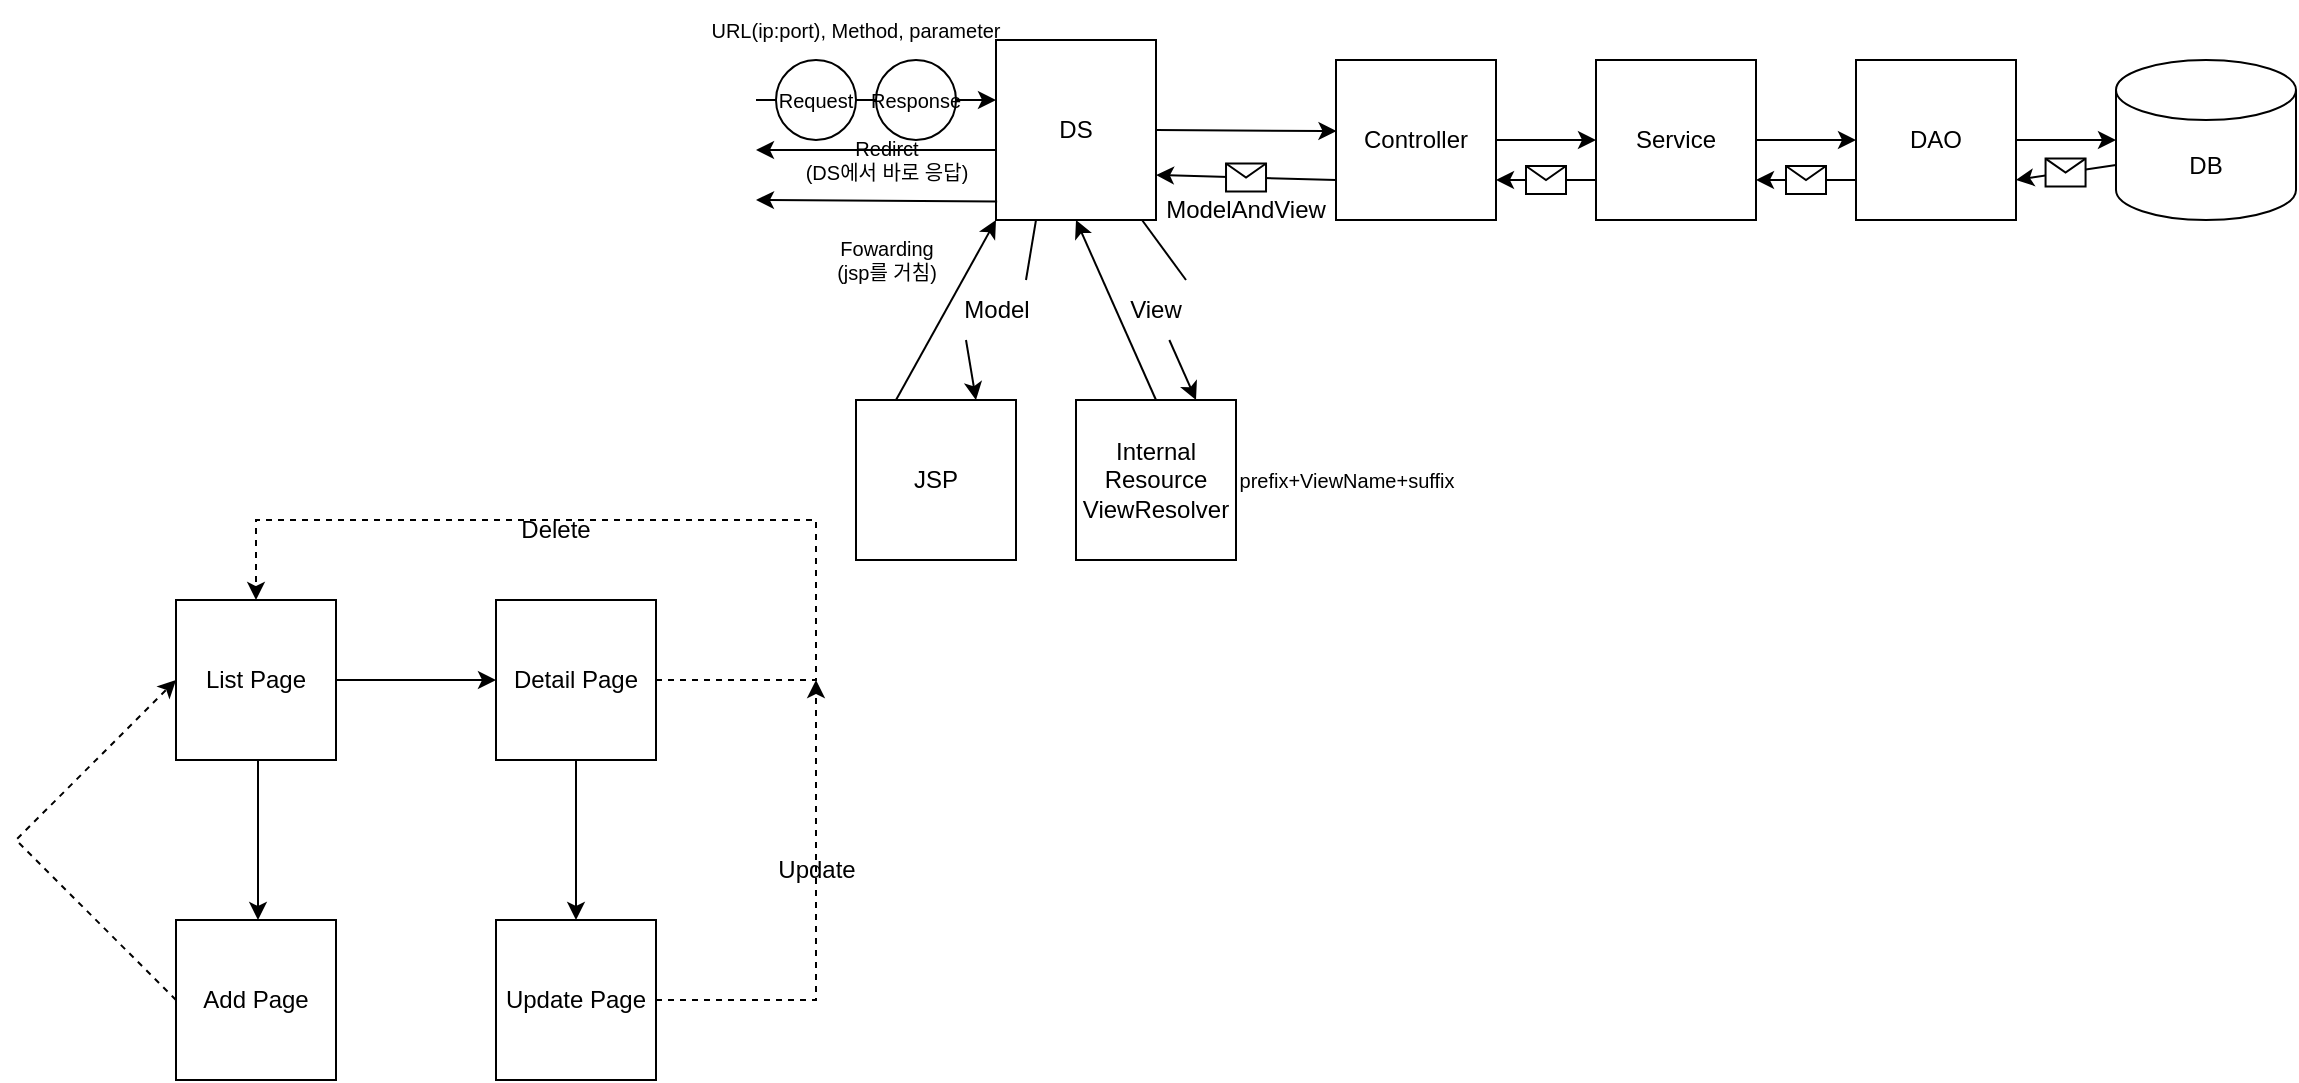 <mxfile version="20.8.17" type="github" pages="3">
  <diagram name="페이지-1" id="kmOCGzDiKC8r4Smnca_1">
    <mxGraphModel dx="2261" dy="731" grid="1" gridSize="10" guides="1" tooltips="1" connect="1" arrows="1" fold="1" page="1" pageScale="1" pageWidth="827" pageHeight="1169" math="0" shadow="0">
      <root>
        <mxCell id="0" />
        <mxCell id="1" parent="0" />
        <mxCell id="FqQMGIi-P3rt23NI9rXm-1" value="DB" style="shape=cylinder3;whiteSpace=wrap;html=1;boundedLbl=1;backgroundOutline=1;size=15;" vertex="1" parent="1">
          <mxGeometry x="330" y="410" width="90" height="80" as="geometry" />
        </mxCell>
        <mxCell id="FqQMGIi-P3rt23NI9rXm-2" value="DAO" style="whiteSpace=wrap;html=1;aspect=fixed;" vertex="1" parent="1">
          <mxGeometry x="200" y="410" width="80" height="80" as="geometry" />
        </mxCell>
        <mxCell id="FqQMGIi-P3rt23NI9rXm-3" value="Service" style="rounded=0;whiteSpace=wrap;html=1;" vertex="1" parent="1">
          <mxGeometry x="70" y="410" width="80" height="80" as="geometry" />
        </mxCell>
        <mxCell id="FqQMGIi-P3rt23NI9rXm-4" value="Controller" style="rounded=0;whiteSpace=wrap;html=1;" vertex="1" parent="1">
          <mxGeometry x="-60" y="410" width="80" height="80" as="geometry" />
        </mxCell>
        <mxCell id="FqQMGIi-P3rt23NI9rXm-5" value="JSP" style="rounded=0;whiteSpace=wrap;html=1;" vertex="1" parent="1">
          <mxGeometry x="-300" y="580" width="80" height="80" as="geometry" />
        </mxCell>
        <mxCell id="FqQMGIi-P3rt23NI9rXm-6" value="DS" style="rounded=0;whiteSpace=wrap;html=1;" vertex="1" parent="1">
          <mxGeometry x="-230" y="400" width="80" height="90" as="geometry" />
        </mxCell>
        <mxCell id="FqQMGIi-P3rt23NI9rXm-7" value="Internal&lt;br&gt;Resource&lt;br&gt;ViewResolver" style="rounded=0;whiteSpace=wrap;html=1;" vertex="1" parent="1">
          <mxGeometry x="-190" y="580" width="80" height="80" as="geometry" />
        </mxCell>
        <mxCell id="FqQMGIi-P3rt23NI9rXm-9" value="" style="endArrow=classic;html=1;rounded=0;entryX=0.003;entryY=0.444;entryDx=0;entryDy=0;exitX=1;exitY=0.5;exitDx=0;exitDy=0;entryPerimeter=0;" edge="1" parent="1" source="FqQMGIi-P3rt23NI9rXm-6" target="FqQMGIi-P3rt23NI9rXm-4">
          <mxGeometry width="50" height="50" relative="1" as="geometry">
            <mxPoint x="-90" y="450" as="sourcePoint" />
            <mxPoint x="-40" y="400" as="targetPoint" />
          </mxGeometry>
        </mxCell>
        <mxCell id="FqQMGIi-P3rt23NI9rXm-10" value="" style="endArrow=classic;html=1;rounded=0;entryX=0;entryY=0.5;entryDx=0;entryDy=0;exitX=1;exitY=0.5;exitDx=0;exitDy=0;" edge="1" parent="1" source="FqQMGIi-P3rt23NI9rXm-4" target="FqQMGIi-P3rt23NI9rXm-3">
          <mxGeometry width="50" height="50" relative="1" as="geometry">
            <mxPoint x="40" y="450" as="sourcePoint" />
            <mxPoint x="90" y="400" as="targetPoint" />
          </mxGeometry>
        </mxCell>
        <mxCell id="FqQMGIi-P3rt23NI9rXm-11" value="" style="endArrow=classic;html=1;rounded=0;entryX=0;entryY=0.5;entryDx=0;entryDy=0;exitX=1;exitY=0.5;exitDx=0;exitDy=0;" edge="1" parent="1" source="FqQMGIi-P3rt23NI9rXm-3" target="FqQMGIi-P3rt23NI9rXm-2">
          <mxGeometry width="50" height="50" relative="1" as="geometry">
            <mxPoint x="170" y="450" as="sourcePoint" />
            <mxPoint x="220" y="400" as="targetPoint" />
          </mxGeometry>
        </mxCell>
        <mxCell id="FqQMGIi-P3rt23NI9rXm-12" value="" style="endArrow=classic;html=1;rounded=0;entryX=0;entryY=0.5;entryDx=0;entryDy=0;entryPerimeter=0;exitX=1;exitY=0.5;exitDx=0;exitDy=0;" edge="1" parent="1" source="FqQMGIi-P3rt23NI9rXm-2" target="FqQMGIi-P3rt23NI9rXm-1">
          <mxGeometry width="50" height="50" relative="1" as="geometry">
            <mxPoint x="300" y="450" as="sourcePoint" />
            <mxPoint x="350" y="400" as="targetPoint" />
          </mxGeometry>
        </mxCell>
        <mxCell id="FqQMGIi-P3rt23NI9rXm-13" value="" style="endArrow=classic;html=1;rounded=0;exitX=0;exitY=0;exitDx=0;exitDy=52.5;exitPerimeter=0;" edge="1" parent="1" source="FqQMGIi-P3rt23NI9rXm-1">
          <mxGeometry relative="1" as="geometry">
            <mxPoint x="50" y="569.66" as="sourcePoint" />
            <mxPoint x="280" y="470" as="targetPoint" />
          </mxGeometry>
        </mxCell>
        <mxCell id="FqQMGIi-P3rt23NI9rXm-14" value="" style="shape=message;html=1;outlineConnect=0;" vertex="1" parent="FqQMGIi-P3rt23NI9rXm-13">
          <mxGeometry width="20" height="14" relative="1" as="geometry">
            <mxPoint x="-10" y="-7" as="offset" />
          </mxGeometry>
        </mxCell>
        <mxCell id="FqQMGIi-P3rt23NI9rXm-15" value="" style="endArrow=classic;html=1;rounded=0;exitX=0;exitY=0.75;exitDx=0;exitDy=0;entryX=1;entryY=0.75;entryDx=0;entryDy=0;" edge="1" parent="1" source="FqQMGIi-P3rt23NI9rXm-2" target="FqQMGIi-P3rt23NI9rXm-3">
          <mxGeometry relative="1" as="geometry">
            <mxPoint x="130" y="560" as="sourcePoint" />
            <mxPoint x="150" y="475" as="targetPoint" />
          </mxGeometry>
        </mxCell>
        <mxCell id="FqQMGIi-P3rt23NI9rXm-16" value="" style="shape=message;html=1;outlineConnect=0;" vertex="1" parent="FqQMGIi-P3rt23NI9rXm-15">
          <mxGeometry width="20" height="14" relative="1" as="geometry">
            <mxPoint x="-10" y="-7" as="offset" />
          </mxGeometry>
        </mxCell>
        <mxCell id="FqQMGIi-P3rt23NI9rXm-17" value="" style="endArrow=classic;html=1;rounded=0;exitX=0;exitY=0.75;exitDx=0;exitDy=0;entryX=1;entryY=0.75;entryDx=0;entryDy=0;" edge="1" parent="1" source="FqQMGIi-P3rt23NI9rXm-3" target="FqQMGIi-P3rt23NI9rXm-4">
          <mxGeometry relative="1" as="geometry">
            <mxPoint x="-40" y="540" as="sourcePoint" />
            <mxPoint x="60" y="540" as="targetPoint" />
          </mxGeometry>
        </mxCell>
        <mxCell id="FqQMGIi-P3rt23NI9rXm-18" value="" style="shape=message;html=1;outlineConnect=0;" vertex="1" parent="FqQMGIi-P3rt23NI9rXm-17">
          <mxGeometry width="20" height="14" relative="1" as="geometry">
            <mxPoint x="-10" y="-7" as="offset" />
          </mxGeometry>
        </mxCell>
        <mxCell id="FqQMGIi-P3rt23NI9rXm-19" value="" style="endArrow=classic;html=1;rounded=0;entryX=1;entryY=0.75;entryDx=0;entryDy=0;exitX=0;exitY=0.75;exitDx=0;exitDy=0;" edge="1" parent="1" source="FqQMGIi-P3rt23NI9rXm-4" target="FqQMGIi-P3rt23NI9rXm-6">
          <mxGeometry relative="1" as="geometry">
            <mxPoint x="-60" y="470" as="sourcePoint" />
            <mxPoint x="60" y="540" as="targetPoint" />
          </mxGeometry>
        </mxCell>
        <mxCell id="FqQMGIi-P3rt23NI9rXm-20" value="" style="shape=message;html=1;outlineConnect=0;" vertex="1" parent="FqQMGIi-P3rt23NI9rXm-19">
          <mxGeometry width="20" height="14" relative="1" as="geometry">
            <mxPoint x="-10" y="-7" as="offset" />
          </mxGeometry>
        </mxCell>
        <mxCell id="FqQMGIi-P3rt23NI9rXm-22" value="ModelAndView" style="text;html=1;strokeColor=none;fillColor=none;align=center;verticalAlign=middle;whiteSpace=wrap;rounded=0;" vertex="1" parent="1">
          <mxGeometry x="-170" y="470" width="130" height="30" as="geometry" />
        </mxCell>
        <mxCell id="FqQMGIi-P3rt23NI9rXm-23" value="" style="endArrow=classic;html=1;rounded=0;entryX=0.75;entryY=0;entryDx=0;entryDy=0;startArrow=none;" edge="1" parent="1" source="FqQMGIi-P3rt23NI9rXm-24" target="FqQMGIi-P3rt23NI9rXm-7">
          <mxGeometry width="50" height="50" relative="1" as="geometry">
            <mxPoint x="-10" y="560" as="sourcePoint" />
            <mxPoint x="40" y="510" as="targetPoint" />
          </mxGeometry>
        </mxCell>
        <mxCell id="FqQMGIi-P3rt23NI9rXm-25" value="&lt;font style=&quot;font-size: 10px;&quot;&gt;prefix+ViewName+suffix&lt;/font&gt;" style="text;html=1;align=center;verticalAlign=middle;resizable=0;points=[];autosize=1;strokeColor=none;fillColor=none;" vertex="1" parent="1">
          <mxGeometry x="-120" y="605" width="130" height="30" as="geometry" />
        </mxCell>
        <mxCell id="FqQMGIi-P3rt23NI9rXm-26" value="" style="endArrow=classic;html=1;rounded=0;exitX=0.5;exitY=0;exitDx=0;exitDy=0;entryX=0.5;entryY=1;entryDx=0;entryDy=0;" edge="1" parent="1" source="FqQMGIi-P3rt23NI9rXm-7" target="FqQMGIi-P3rt23NI9rXm-6">
          <mxGeometry width="50" height="50" relative="1" as="geometry">
            <mxPoint x="-10" y="560" as="sourcePoint" />
            <mxPoint x="40" y="510" as="targetPoint" />
          </mxGeometry>
        </mxCell>
        <mxCell id="FqQMGIi-P3rt23NI9rXm-28" value="" style="endArrow=classic;html=1;rounded=0;exitX=0.25;exitY=1;exitDx=0;exitDy=0;entryX=0.75;entryY=0;entryDx=0;entryDy=0;startArrow=none;" edge="1" parent="1" source="FqQMGIi-P3rt23NI9rXm-34" target="FqQMGIi-P3rt23NI9rXm-5">
          <mxGeometry width="50" height="50" relative="1" as="geometry">
            <mxPoint x="-270" y="670" as="sourcePoint" />
            <mxPoint x="-220" y="620" as="targetPoint" />
          </mxGeometry>
        </mxCell>
        <mxCell id="FqQMGIi-P3rt23NI9rXm-31" value="" style="endArrow=classic;html=1;rounded=0;exitX=0.25;exitY=0;exitDx=0;exitDy=0;" edge="1" parent="1" source="FqQMGIi-P3rt23NI9rXm-5">
          <mxGeometry width="50" height="50" relative="1" as="geometry">
            <mxPoint x="-280" y="540" as="sourcePoint" />
            <mxPoint x="-230" y="490" as="targetPoint" />
          </mxGeometry>
        </mxCell>
        <mxCell id="FqQMGIi-P3rt23NI9rXm-35" value="" style="endArrow=none;html=1;rounded=0;entryX=0.75;entryY=0;entryDx=0;entryDy=0;" edge="1" parent="1" source="FqQMGIi-P3rt23NI9rXm-6" target="FqQMGIi-P3rt23NI9rXm-24">
          <mxGeometry width="50" height="50" relative="1" as="geometry">
            <mxPoint x="-171.538" y="490.0" as="sourcePoint" />
            <mxPoint x="-130" y="580" as="targetPoint" />
          </mxGeometry>
        </mxCell>
        <mxCell id="FqQMGIi-P3rt23NI9rXm-24" value="View" style="text;html=1;strokeColor=none;fillColor=none;align=center;verticalAlign=middle;whiteSpace=wrap;rounded=0;" vertex="1" parent="1">
          <mxGeometry x="-180" y="520" width="60" height="30" as="geometry" />
        </mxCell>
        <mxCell id="FqQMGIi-P3rt23NI9rXm-36" value="" style="endArrow=none;html=1;rounded=0;exitX=0.25;exitY=1;exitDx=0;exitDy=0;entryX=0.75;entryY=0;entryDx=0;entryDy=0;" edge="1" parent="1" source="FqQMGIi-P3rt23NI9rXm-6" target="FqQMGIi-P3rt23NI9rXm-34">
          <mxGeometry width="50" height="50" relative="1" as="geometry">
            <mxPoint x="-210" y="490.0" as="sourcePoint" />
            <mxPoint x="-240" y="580" as="targetPoint" />
          </mxGeometry>
        </mxCell>
        <mxCell id="FqQMGIi-P3rt23NI9rXm-34" value="Model" style="text;html=1;align=center;verticalAlign=middle;resizable=0;points=[];autosize=1;strokeColor=none;fillColor=none;" vertex="1" parent="1">
          <mxGeometry x="-260" y="520" width="60" height="30" as="geometry" />
        </mxCell>
        <mxCell id="FqQMGIi-P3rt23NI9rXm-37" value="" style="endArrow=classic;html=1;rounded=0;exitX=0;exitY=0.611;exitDx=0;exitDy=0;exitPerimeter=0;" edge="1" parent="1" source="FqQMGIi-P3rt23NI9rXm-6">
          <mxGeometry width="50" height="50" relative="1" as="geometry">
            <mxPoint x="-10" y="560" as="sourcePoint" />
            <mxPoint x="-350" y="455" as="targetPoint" />
          </mxGeometry>
        </mxCell>
        <mxCell id="FqQMGIi-P3rt23NI9rXm-39" value="" style="endArrow=classic;html=1;rounded=0;fontSize=10;" edge="1" parent="1">
          <mxGeometry width="50" height="50" relative="1" as="geometry">
            <mxPoint x="-350" y="430" as="sourcePoint" />
            <mxPoint x="-230" y="430" as="targetPoint" />
          </mxGeometry>
        </mxCell>
        <mxCell id="FqQMGIi-P3rt23NI9rXm-40" value="URL(ip:port), Method, parameter" style="text;html=1;strokeColor=none;fillColor=none;align=center;verticalAlign=middle;whiteSpace=wrap;rounded=0;fontSize=10;" vertex="1" parent="1">
          <mxGeometry x="-390" y="380" width="180" height="30" as="geometry" />
        </mxCell>
        <mxCell id="FqQMGIi-P3rt23NI9rXm-41" value="Request" style="ellipse;whiteSpace=wrap;html=1;aspect=fixed;fontSize=10;" vertex="1" parent="1">
          <mxGeometry x="-340" y="410" width="40" height="40" as="geometry" />
        </mxCell>
        <mxCell id="FqQMGIi-P3rt23NI9rXm-42" value="Response" style="ellipse;whiteSpace=wrap;html=1;aspect=fixed;fontSize=10;" vertex="1" parent="1">
          <mxGeometry x="-290" y="410" width="40" height="40" as="geometry" />
        </mxCell>
        <mxCell id="FqQMGIi-P3rt23NI9rXm-47" value="Redirct&lt;br&gt;(DS에서 바로 응답)" style="text;html=1;align=center;verticalAlign=middle;resizable=0;points=[];autosize=1;strokeColor=none;fillColor=none;fontSize=10;" vertex="1" parent="1">
          <mxGeometry x="-340" y="440" width="110" height="40" as="geometry" />
        </mxCell>
        <mxCell id="FqQMGIi-P3rt23NI9rXm-49" value="Fowarding&lt;br&gt;(jsp를 거침)" style="text;html=1;align=center;verticalAlign=middle;resizable=0;points=[];autosize=1;strokeColor=none;fillColor=none;fontSize=10;" vertex="1" parent="1">
          <mxGeometry x="-325" y="490" width="80" height="40" as="geometry" />
        </mxCell>
        <mxCell id="FqQMGIi-P3rt23NI9rXm-50" value="" style="endArrow=classic;html=1;rounded=0;fontSize=10;exitX=0.007;exitY=0.897;exitDx=0;exitDy=0;exitPerimeter=0;" edge="1" parent="1" source="FqQMGIi-P3rt23NI9rXm-6">
          <mxGeometry width="50" height="50" relative="1" as="geometry">
            <mxPoint x="40" y="550" as="sourcePoint" />
            <mxPoint x="-350" y="480" as="targetPoint" />
          </mxGeometry>
        </mxCell>
        <mxCell id="fiWziOA5vwO6seW3Qhj5-5" value="" style="edgeStyle=orthogonalEdgeStyle;rounded=0;orthogonalLoop=1;jettySize=auto;html=1;fontSize=12;" edge="1" parent="1" source="fiWziOA5vwO6seW3Qhj5-2" target="fiWziOA5vwO6seW3Qhj5-3">
          <mxGeometry relative="1" as="geometry" />
        </mxCell>
        <mxCell id="fiWziOA5vwO6seW3Qhj5-2" value="List Page" style="rounded=0;whiteSpace=wrap;html=1;fontSize=12;" vertex="1" parent="1">
          <mxGeometry x="-640" y="680" width="80" height="80" as="geometry" />
        </mxCell>
        <mxCell id="fiWziOA5vwO6seW3Qhj5-3" value="Detail Page" style="rounded=0;whiteSpace=wrap;html=1;fontSize=12;" vertex="1" parent="1">
          <mxGeometry x="-480" y="680" width="80" height="80" as="geometry" />
        </mxCell>
        <mxCell id="fiWziOA5vwO6seW3Qhj5-4" value="Add Page" style="rounded=0;whiteSpace=wrap;html=1;fontSize=12;" vertex="1" parent="1">
          <mxGeometry x="-640" y="840" width="80" height="80" as="geometry" />
        </mxCell>
        <mxCell id="fiWziOA5vwO6seW3Qhj5-7" value="" style="endArrow=classic;html=1;rounded=0;fontSize=12;exitX=0.75;exitY=1;exitDx=0;exitDy=0;entryX=0.75;entryY=0;entryDx=0;entryDy=0;" edge="1" parent="1">
          <mxGeometry width="50" height="50" relative="1" as="geometry">
            <mxPoint x="-599" y="760" as="sourcePoint" />
            <mxPoint x="-599" y="840" as="targetPoint" />
          </mxGeometry>
        </mxCell>
        <mxCell id="fiWziOA5vwO6seW3Qhj5-9" value="" style="endArrow=classic;html=1;rounded=0;fontSize=12;exitX=0;exitY=0.5;exitDx=0;exitDy=0;entryX=0;entryY=0.5;entryDx=0;entryDy=0;dashed=1;" edge="1" parent="1" source="fiWziOA5vwO6seW3Qhj5-4" target="fiWziOA5vwO6seW3Qhj5-2">
          <mxGeometry width="50" height="50" relative="1" as="geometry">
            <mxPoint x="-150" y="740" as="sourcePoint" />
            <mxPoint x="-100" y="690" as="targetPoint" />
            <Array as="points">
              <mxPoint x="-720" y="800" />
            </Array>
          </mxGeometry>
        </mxCell>
        <mxCell id="fiWziOA5vwO6seW3Qhj5-10" value="" style="endArrow=classic;html=1;rounded=0;dashed=1;fontSize=12;exitX=1;exitY=0.5;exitDx=0;exitDy=0;entryX=0.5;entryY=0;entryDx=0;entryDy=0;" edge="1" parent="1" source="fiWziOA5vwO6seW3Qhj5-3" target="fiWziOA5vwO6seW3Qhj5-2">
          <mxGeometry width="50" height="50" relative="1" as="geometry">
            <mxPoint x="-150" y="840" as="sourcePoint" />
            <mxPoint x="-100" y="790" as="targetPoint" />
            <Array as="points">
              <mxPoint x="-320" y="720" />
              <mxPoint x="-320" y="640" />
              <mxPoint x="-600" y="640" />
            </Array>
          </mxGeometry>
        </mxCell>
        <mxCell id="fiWziOA5vwO6seW3Qhj5-11" value="Delete" style="text;html=1;strokeColor=none;fillColor=none;align=center;verticalAlign=middle;whiteSpace=wrap;rounded=0;fontSize=12;" vertex="1" parent="1">
          <mxGeometry x="-480" y="630" width="60" height="30" as="geometry" />
        </mxCell>
        <mxCell id="fiWziOA5vwO6seW3Qhj5-16" value="Update Page" style="whiteSpace=wrap;html=1;aspect=fixed;fontSize=12;" vertex="1" parent="1">
          <mxGeometry x="-480" y="840" width="80" height="80" as="geometry" />
        </mxCell>
        <mxCell id="fiWziOA5vwO6seW3Qhj5-17" value="" style="endArrow=classic;html=1;rounded=0;fontSize=12;exitX=0.5;exitY=1;exitDx=0;exitDy=0;" edge="1" parent="1" source="fiWziOA5vwO6seW3Qhj5-3" target="fiWziOA5vwO6seW3Qhj5-16">
          <mxGeometry width="50" height="50" relative="1" as="geometry">
            <mxPoint x="-190" y="800" as="sourcePoint" />
            <mxPoint x="-140" y="750" as="targetPoint" />
          </mxGeometry>
        </mxCell>
        <mxCell id="fiWziOA5vwO6seW3Qhj5-18" value="" style="endArrow=classic;html=1;rounded=0;fontSize=12;exitX=1;exitY=0.5;exitDx=0;exitDy=0;dashed=1;" edge="1" parent="1" source="fiWziOA5vwO6seW3Qhj5-16">
          <mxGeometry width="50" height="50" relative="1" as="geometry">
            <mxPoint x="-190" y="800" as="sourcePoint" />
            <mxPoint x="-320" y="720" as="targetPoint" />
            <Array as="points">
              <mxPoint x="-320" y="880" />
            </Array>
          </mxGeometry>
        </mxCell>
        <mxCell id="fiWziOA5vwO6seW3Qhj5-19" value="Update" style="text;html=1;align=center;verticalAlign=middle;resizable=0;points=[];autosize=1;strokeColor=none;fillColor=none;fontSize=12;" vertex="1" parent="1">
          <mxGeometry x="-350" y="800" width="60" height="30" as="geometry" />
        </mxCell>
      </root>
    </mxGraphModel>
  </diagram>
  <diagram id="bPMXO4C8XbGzKdo8tmHt" name="페이지-2">
    <mxGraphModel dx="1509" dy="769" grid="1" gridSize="10" guides="1" tooltips="1" connect="1" arrows="1" fold="1" page="1" pageScale="1" pageWidth="1169" pageHeight="827" math="0" shadow="0">
      <root>
        <mxCell id="0" />
        <mxCell id="1" parent="0" />
        <mxCell id="dd86sk9YXWkYfN5iBjNa-2" value="ProductDAO" style="swimlane;fontStyle=1;align=center;verticalAlign=top;childLayout=stackLayout;horizontal=1;startSize=26;horizontalStack=0;resizeParent=1;resizeParentMax=0;resizeLast=0;collapsible=1;marginBottom=0;fontSize=10;" vertex="1" parent="1">
          <mxGeometry x="880" y="359" width="240" height="158" as="geometry" />
        </mxCell>
        <mxCell id="dd86sk9YXWkYfN5iBjNa-3" value="- sqlSession: SqlSession&#xa;- NAMESPACE : String" style="text;strokeColor=none;fillColor=none;align=left;verticalAlign=top;spacingLeft=4;spacingRight=4;overflow=hidden;rotatable=0;points=[[0,0.5],[1,0.5]];portConstraint=eastwest;fontSize=10;" vertex="1" parent="dd86sk9YXWkYfN5iBjNa-2">
          <mxGeometry y="26" width="240" height="54" as="geometry" />
        </mxCell>
        <mxCell id="dd86sk9YXWkYfN5iBjNa-4" value="" style="line;strokeWidth=1;fillColor=none;align=left;verticalAlign=middle;spacingTop=-1;spacingLeft=3;spacingRight=3;rotatable=0;labelPosition=right;points=[];portConstraint=eastwest;strokeColor=inherit;fontSize=10;" vertex="1" parent="dd86sk9YXWkYfN5iBjNa-2">
          <mxGeometry y="80" width="240" height="8" as="geometry" />
        </mxCell>
        <mxCell id="dd86sk9YXWkYfN5iBjNa-5" value="+ getProudctList(): List&lt;ProudctDTO&gt;&#xa;+ getProductDetail(ProductDTO): ProductDTO&#xa;+ setProductAdd(ProductDTO): int" style="text;strokeColor=none;fillColor=none;align=left;verticalAlign=top;spacingLeft=4;spacingRight=4;overflow=hidden;rotatable=0;points=[[0,0.5],[1,0.5]];portConstraint=eastwest;fontSize=10;" vertex="1" parent="dd86sk9YXWkYfN5iBjNa-2">
          <mxGeometry y="88" width="240" height="70" as="geometry" />
        </mxCell>
        <mxCell id="dd86sk9YXWkYfN5iBjNa-6" value="&lt;span style=&quot;font-size: 12px;&quot;&gt;Product&lt;/span&gt;" style="text;html=1;align=center;verticalAlign=middle;resizable=0;points=[];autosize=1;strokeColor=none;fillColor=none;fontSize=10;" vertex="1" parent="1">
          <mxGeometry x="570" y="269" width="60" height="30" as="geometry" />
        </mxCell>
        <mxCell id="dd86sk9YXWkYfN5iBjNa-8" value="ProductService" style="swimlane;fontStyle=1;align=center;verticalAlign=top;childLayout=stackLayout;horizontal=1;startSize=26;horizontalStack=0;resizeParent=1;resizeParentMax=0;resizeLast=0;collapsible=1;marginBottom=0;fontSize=12;" vertex="1" parent="1">
          <mxGeometry x="480" y="349" width="340" height="180" as="geometry" />
        </mxCell>
        <mxCell id="dd86sk9YXWkYfN5iBjNa-9" value="- productDAO: ProductDAO" style="text;strokeColor=none;fillColor=none;align=left;verticalAlign=top;spacingLeft=4;spacingRight=4;overflow=hidden;rotatable=0;points=[[0,0.5],[1,0.5]];portConstraint=eastwest;fontSize=12;" vertex="1" parent="dd86sk9YXWkYfN5iBjNa-8">
          <mxGeometry y="26" width="340" height="26" as="geometry" />
        </mxCell>
        <mxCell id="dd86sk9YXWkYfN5iBjNa-10" value="" style="line;strokeWidth=1;fillColor=none;align=left;verticalAlign=middle;spacingTop=-1;spacingLeft=3;spacingRight=3;rotatable=0;labelPosition=right;points=[];portConstraint=eastwest;strokeColor=inherit;fontSize=12;" vertex="1" parent="dd86sk9YXWkYfN5iBjNa-8">
          <mxGeometry y="52" width="340" height="8" as="geometry" />
        </mxCell>
        <mxCell id="dd86sk9YXWkYfN5iBjNa-11" value="+ getProudctList(): List&lt;ProudctDTO&gt;&#xa;+ getProductDetail(ProductDTO): ProductDTO&#xa;+ setProductAdd(ProductDTO,  List&lt;ProductOptionDTO): int" style="text;strokeColor=none;fillColor=none;align=left;verticalAlign=top;spacingLeft=4;spacingRight=4;overflow=hidden;rotatable=0;points=[[0,0.5],[1,0.5]];portConstraint=eastwest;fontSize=12;" vertex="1" parent="dd86sk9YXWkYfN5iBjNa-8">
          <mxGeometry y="60" width="340" height="120" as="geometry" />
        </mxCell>
        <mxCell id="dd86sk9YXWkYfN5iBjNa-13" value="ProductController" style="swimlane;fontStyle=1;align=center;verticalAlign=top;childLayout=stackLayout;horizontal=1;startSize=26;horizontalStack=0;resizeParent=1;resizeParentMax=0;resizeLast=0;collapsible=1;marginBottom=0;fontSize=12;" vertex="1" parent="1">
          <mxGeometry x="80" y="319" width="340" height="240" as="geometry" />
        </mxCell>
        <mxCell id="dd86sk9YXWkYfN5iBjNa-14" value="- productService: ProductService" style="text;strokeColor=none;fillColor=none;align=left;verticalAlign=top;spacingLeft=4;spacingRight=4;overflow=hidden;rotatable=0;points=[[0,0.5],[1,0.5]];portConstraint=eastwest;fontSize=12;" vertex="1" parent="dd86sk9YXWkYfN5iBjNa-13">
          <mxGeometry y="26" width="340" height="26" as="geometry" />
        </mxCell>
        <mxCell id="dd86sk9YXWkYfN5iBjNa-15" value="" style="line;strokeWidth=1;fillColor=none;align=left;verticalAlign=middle;spacingTop=-1;spacingLeft=3;spacingRight=3;rotatable=0;labelPosition=right;points=[];portConstraint=eastwest;strokeColor=inherit;fontSize=12;" vertex="1" parent="dd86sk9YXWkYfN5iBjNa-13">
          <mxGeometry y="52" width="340" height="8" as="geometry" />
        </mxCell>
        <mxCell id="dd86sk9YXWkYfN5iBjNa-16" value="+ getProudctList(): ModelAndView&#xa;+ getProductDetail(ProductDTO): String&#xa;+ setProductAdd(): void&#xa;+ setProductAdd(ProductDTO): String" style="text;strokeColor=none;fillColor=none;align=left;verticalAlign=top;spacingLeft=4;spacingRight=4;overflow=hidden;rotatable=0;points=[[0,0.5],[1,0.5]];portConstraint=eastwest;fontSize=12;" vertex="1" parent="dd86sk9YXWkYfN5iBjNa-13">
          <mxGeometry y="60" width="340" height="180" as="geometry" />
        </mxCell>
        <mxCell id="dd86sk9YXWkYfN5iBjNa-17" value="" style="edgeStyle=orthogonalEdgeStyle;rounded=0;orthogonalLoop=1;jettySize=auto;html=1;fontSize=12;" edge="1" parent="1" source="dd86sk9YXWkYfN5iBjNa-16" target="dd86sk9YXWkYfN5iBjNa-11">
          <mxGeometry relative="1" as="geometry" />
        </mxCell>
        <mxCell id="dd86sk9YXWkYfN5iBjNa-18" value="" style="edgeStyle=orthogonalEdgeStyle;rounded=0;orthogonalLoop=1;jettySize=auto;html=1;fontSize=12;entryX=0.003;entryY=0.351;entryDx=0;entryDy=0;entryPerimeter=0;" edge="1" parent="1" target="dd86sk9YXWkYfN5iBjNa-5">
          <mxGeometry relative="1" as="geometry">
            <mxPoint x="820" y="472" as="sourcePoint" />
          </mxGeometry>
        </mxCell>
      </root>
    </mxGraphModel>
  </diagram>
  <diagram id="oPBfthT1JkTsnm_M660C" name="페이지-3">
    <mxGraphModel dx="1434" dy="731" grid="1" gridSize="10" guides="1" tooltips="1" connect="1" arrows="1" fold="1" page="1" pageScale="1" pageWidth="1169" pageHeight="827" math="0" shadow="0">
      <root>
        <mxCell id="0" />
        <mxCell id="1" parent="0" />
        <mxCell id="bkIcqQfw6yyNAf9MLGyl-1" value="Member" style="text;html=1;align=center;verticalAlign=middle;resizable=0;points=[];autosize=1;strokeColor=none;fillColor=none;fontSize=12;" vertex="1" parent="1">
          <mxGeometry x="545" y="50" width="70" height="30" as="geometry" />
        </mxCell>
        <mxCell id="bkIcqQfw6yyNAf9MLGyl-2" value="MemberDAO" style="swimlane;fontStyle=1;align=center;verticalAlign=top;childLayout=stackLayout;horizontal=1;startSize=26;horizontalStack=0;resizeParent=1;resizeParentMax=0;resizeLast=0;collapsible=1;marginBottom=0;fontSize=12;" vertex="1" parent="1">
          <mxGeometry x="850" y="110" width="230" height="200" as="geometry" />
        </mxCell>
        <mxCell id="bkIcqQfw6yyNAf9MLGyl-3" value="- sqlSession: SqlSession&#xa;- NAMESPACE: String" style="text;strokeColor=none;fillColor=none;align=left;verticalAlign=top;spacingLeft=4;spacingRight=4;overflow=hidden;rotatable=0;points=[[0,0.5],[1,0.5]];portConstraint=eastwest;fontSize=12;" vertex="1" parent="bkIcqQfw6yyNAf9MLGyl-2">
          <mxGeometry y="26" width="230" height="94" as="geometry" />
        </mxCell>
        <mxCell id="bkIcqQfw6yyNAf9MLGyl-4" value="" style="line;strokeWidth=1;fillColor=none;align=left;verticalAlign=middle;spacingTop=-1;spacingLeft=3;spacingRight=3;rotatable=0;labelPosition=right;points=[];portConstraint=eastwest;strokeColor=inherit;fontSize=12;" vertex="1" parent="bkIcqQfw6yyNAf9MLGyl-2">
          <mxGeometry y="120" width="230" height="8" as="geometry" />
        </mxCell>
        <mxCell id="bkIcqQfw6yyNAf9MLGyl-5" value="+ setMemberJoin(MemberDTO): int&#xa;+ getMemberList():List&lt;MemberDTO&gt;" style="text;strokeColor=none;fillColor=none;align=left;verticalAlign=top;spacingLeft=4;spacingRight=4;overflow=hidden;rotatable=0;points=[[0,0.5],[1,0.5]];portConstraint=eastwest;fontSize=12;" vertex="1" parent="bkIcqQfw6yyNAf9MLGyl-2">
          <mxGeometry y="128" width="230" height="72" as="geometry" />
        </mxCell>
        <mxCell id="bkIcqQfw6yyNAf9MLGyl-6" value="MemberService " style="swimlane;fontStyle=1;align=center;verticalAlign=top;childLayout=stackLayout;horizontal=1;startSize=26;horizontalStack=0;resizeParent=1;resizeParentMax=0;resizeLast=0;collapsible=1;marginBottom=0;fontSize=12;" vertex="1" parent="1">
          <mxGeometry x="460" y="130" width="240" height="150" as="geometry" />
        </mxCell>
        <mxCell id="bkIcqQfw6yyNAf9MLGyl-7" value="- memberDAO:MemberDAO" style="text;strokeColor=none;fillColor=none;align=left;verticalAlign=top;spacingLeft=4;spacingRight=4;overflow=hidden;rotatable=0;points=[[0,0.5],[1,0.5]];portConstraint=eastwest;fontSize=12;" vertex="1" parent="bkIcqQfw6yyNAf9MLGyl-6">
          <mxGeometry y="26" width="240" height="26" as="geometry" />
        </mxCell>
        <mxCell id="bkIcqQfw6yyNAf9MLGyl-8" value="" style="line;strokeWidth=1;fillColor=none;align=left;verticalAlign=middle;spacingTop=-1;spacingLeft=3;spacingRight=3;rotatable=0;labelPosition=right;points=[];portConstraint=eastwest;strokeColor=inherit;fontSize=12;" vertex="1" parent="bkIcqQfw6yyNAf9MLGyl-6">
          <mxGeometry y="52" width="240" height="8" as="geometry" />
        </mxCell>
        <mxCell id="bkIcqQfw6yyNAf9MLGyl-9" value="+ setMebmerJoin(MemberDTO): int&#xa;" style="text;strokeColor=none;fillColor=none;align=left;verticalAlign=top;spacingLeft=4;spacingRight=4;overflow=hidden;rotatable=0;points=[[0,0.5],[1,0.5]];portConstraint=eastwest;fontSize=12;" vertex="1" parent="bkIcqQfw6yyNAf9MLGyl-6">
          <mxGeometry y="60" width="240" height="90" as="geometry" />
        </mxCell>
        <mxCell id="bkIcqQfw6yyNAf9MLGyl-10" value="MemberController" style="swimlane;fontStyle=1;align=center;verticalAlign=top;childLayout=stackLayout;horizontal=1;startSize=26;horizontalStack=0;resizeParent=1;resizeParentMax=0;resizeLast=0;collapsible=1;marginBottom=0;fontSize=12;" vertex="1" parent="1">
          <mxGeometry x="90" y="120" width="230" height="170" as="geometry" />
        </mxCell>
        <mxCell id="bkIcqQfw6yyNAf9MLGyl-11" value="- memberService:MemberService" style="text;strokeColor=none;fillColor=none;align=left;verticalAlign=top;spacingLeft=4;spacingRight=4;overflow=hidden;rotatable=0;points=[[0,0.5],[1,0.5]];portConstraint=eastwest;fontSize=12;" vertex="1" parent="bkIcqQfw6yyNAf9MLGyl-10">
          <mxGeometry y="26" width="230" height="26" as="geometry" />
        </mxCell>
        <mxCell id="bkIcqQfw6yyNAf9MLGyl-12" value="" style="line;strokeWidth=1;fillColor=none;align=left;verticalAlign=middle;spacingTop=-1;spacingLeft=3;spacingRight=3;rotatable=0;labelPosition=right;points=[];portConstraint=eastwest;strokeColor=inherit;fontSize=12;" vertex="1" parent="bkIcqQfw6yyNAf9MLGyl-10">
          <mxGeometry y="52" width="230" height="8" as="geometry" />
        </mxCell>
        <mxCell id="bkIcqQfw6yyNAf9MLGyl-13" value="+ setMemberJoin(): void&#xa;+ setMemberJoin(MemberDTO): String" style="text;strokeColor=none;fillColor=none;align=left;verticalAlign=top;spacingLeft=4;spacingRight=4;overflow=hidden;rotatable=0;points=[[0,0.5],[1,0.5]];portConstraint=eastwest;fontSize=12;" vertex="1" parent="bkIcqQfw6yyNAf9MLGyl-10">
          <mxGeometry y="60" width="230" height="110" as="geometry" />
        </mxCell>
        <mxCell id="bkIcqQfw6yyNAf9MLGyl-14" value="" style="endArrow=classic;html=1;rounded=0;fontSize=12;entryX=0.006;entryY=0.354;entryDx=0;entryDy=0;entryPerimeter=0;" edge="1" parent="1" target="bkIcqQfw6yyNAf9MLGyl-9">
          <mxGeometry width="50" height="50" relative="1" as="geometry">
            <mxPoint x="320" y="220" as="sourcePoint" />
            <mxPoint x="740" y="60" as="targetPoint" />
          </mxGeometry>
        </mxCell>
        <mxCell id="bkIcqQfw6yyNAf9MLGyl-15" value="" style="endArrow=classic;html=1;rounded=0;fontSize=12;entryX=-0.005;entryY=0.891;entryDx=0;entryDy=0;entryPerimeter=0;" edge="1" parent="1" target="bkIcqQfw6yyNAf9MLGyl-3">
          <mxGeometry width="50" height="50" relative="1" as="geometry">
            <mxPoint x="700" y="220" as="sourcePoint" />
            <mxPoint x="740" y="60" as="targetPoint" />
          </mxGeometry>
        </mxCell>
        <mxCell id="3EO_jT0WS554HmCQVdUG-1" value="BankBook" style="text;html=1;align=center;verticalAlign=middle;resizable=0;points=[];autosize=1;strokeColor=none;fillColor=none;fontSize=12;" vertex="1" parent="1">
          <mxGeometry x="1300" y="384" width="80" height="30" as="geometry" />
        </mxCell>
        <mxCell id="3EO_jT0WS554HmCQVdUG-2" value="BankBook" style="text;html=1;align=center;verticalAlign=middle;resizable=0;points=[];autosize=1;strokeColor=none;fillColor=none;fontSize=12;" vertex="1" parent="1">
          <mxGeometry x="540" y="354" width="80" height="30" as="geometry" />
        </mxCell>
        <mxCell id="3EO_jT0WS554HmCQVdUG-7" value="BankBookDAO" style="swimlane;fontStyle=1;align=center;verticalAlign=top;childLayout=stackLayout;horizontal=1;startSize=26;horizontalStack=0;resizeParent=1;resizeParentMax=0;resizeLast=0;collapsible=1;marginBottom=0;fontSize=12;" vertex="1" parent="1">
          <mxGeometry x="830" y="430" width="300" height="230" as="geometry" />
        </mxCell>
        <mxCell id="3EO_jT0WS554HmCQVdUG-8" value="- sqlSession: SqlSession&#xa;- NAMESPACE: String" style="text;strokeColor=none;fillColor=none;align=left;verticalAlign=top;spacingLeft=4;spacingRight=4;overflow=hidden;rotatable=0;points=[[0,0.5],[1,0.5]];portConstraint=eastwest;fontSize=12;" vertex="1" parent="3EO_jT0WS554HmCQVdUG-7">
          <mxGeometry y="26" width="300" height="54" as="geometry" />
        </mxCell>
        <mxCell id="3EO_jT0WS554HmCQVdUG-9" value="" style="line;strokeWidth=1;fillColor=none;align=left;verticalAlign=middle;spacingTop=-1;spacingLeft=3;spacingRight=3;rotatable=0;labelPosition=right;points=[];portConstraint=eastwest;strokeColor=inherit;fontSize=12;" vertex="1" parent="3EO_jT0WS554HmCQVdUG-7">
          <mxGeometry y="80" width="300" height="8" as="geometry" />
        </mxCell>
        <mxCell id="3EO_jT0WS554HmCQVdUG-10" value="+ getBankBookList(): List&lt;BankBokkDTO&gt;&#xa;+ getBankBookDetail(BankBookDTO): BankBookDTO&#xa;+ setBankBookAdd(BankBookDTO) :int&#xa;+ setBankBookUpdate(BankBookDTO) :int&#xa;+ setBankBookDelete(BankBookDTO) :int" style="text;strokeColor=none;fillColor=none;align=left;verticalAlign=top;spacingLeft=4;spacingRight=4;overflow=hidden;rotatable=0;points=[[0,0.5],[1,0.5]];portConstraint=eastwest;fontSize=12;" vertex="1" parent="3EO_jT0WS554HmCQVdUG-7">
          <mxGeometry y="88" width="300" height="142" as="geometry" />
        </mxCell>
        <mxCell id="vwdJr4GPqJ1IWrrZfsj9-1" value="BankBookService" style="swimlane;fontStyle=1;align=center;verticalAlign=top;childLayout=stackLayout;horizontal=1;startSize=26;horizontalStack=0;resizeParent=1;resizeParentMax=0;resizeLast=0;collapsible=1;marginBottom=0;fontSize=12;" vertex="1" parent="1">
          <mxGeometry x="435" y="440" width="300" height="210" as="geometry" />
        </mxCell>
        <mxCell id="vwdJr4GPqJ1IWrrZfsj9-2" value="- BankBookDAO: BankBookDAO" style="text;strokeColor=none;fillColor=none;align=left;verticalAlign=top;spacingLeft=4;spacingRight=4;overflow=hidden;rotatable=0;points=[[0,0.5],[1,0.5]];portConstraint=eastwest;fontSize=12;" vertex="1" parent="vwdJr4GPqJ1IWrrZfsj9-1">
          <mxGeometry y="26" width="300" height="34" as="geometry" />
        </mxCell>
        <mxCell id="vwdJr4GPqJ1IWrrZfsj9-3" value="" style="line;strokeWidth=1;fillColor=none;align=left;verticalAlign=middle;spacingTop=-1;spacingLeft=3;spacingRight=3;rotatable=0;labelPosition=right;points=[];portConstraint=eastwest;strokeColor=inherit;fontSize=12;" vertex="1" parent="vwdJr4GPqJ1IWrrZfsj9-1">
          <mxGeometry y="60" width="300" height="8" as="geometry" />
        </mxCell>
        <mxCell id="vwdJr4GPqJ1IWrrZfsj9-4" value="+ getBankBookList(): List&lt;BankBokkDTO&gt;&#xa;+ getBankBookDetail(BankBookDTO): BankBookDTO&#xa;+ setBankBookAdd(BankBookDTO) :int&#xa;+ setBankBookUpdate(BankBookDTO) :int&#xa;+ setBankBookDelete(BankBookDTO) :int" style="text;strokeColor=none;fillColor=none;align=left;verticalAlign=top;spacingLeft=4;spacingRight=4;overflow=hidden;rotatable=0;points=[[0,0.5],[1,0.5]];portConstraint=eastwest;fontSize=12;" vertex="1" parent="vwdJr4GPqJ1IWrrZfsj9-1">
          <mxGeometry y="68" width="300" height="142" as="geometry" />
        </mxCell>
        <mxCell id="vwdJr4GPqJ1IWrrZfsj9-5" value="" style="edgeStyle=orthogonalEdgeStyle;rounded=0;orthogonalLoop=1;jettySize=auto;html=1;fontSize=12;entryX=-0.007;entryY=0.415;entryDx=0;entryDy=0;entryPerimeter=0;" edge="1" parent="1" source="vwdJr4GPqJ1IWrrZfsj9-4" target="3EO_jT0WS554HmCQVdUG-10">
          <mxGeometry relative="1" as="geometry">
            <Array as="points">
              <mxPoint x="760" y="577" />
              <mxPoint x="760" y="577" />
            </Array>
          </mxGeometry>
        </mxCell>
        <mxCell id="vwdJr4GPqJ1IWrrZfsj9-6" value="BankBookController" style="swimlane;fontStyle=1;align=center;verticalAlign=top;childLayout=stackLayout;horizontal=1;startSize=26;horizontalStack=0;resizeParent=1;resizeParentMax=0;resizeLast=0;collapsible=1;marginBottom=0;fontSize=12;" vertex="1" parent="1">
          <mxGeometry x="40" y="440" width="320" height="210" as="geometry" />
        </mxCell>
        <mxCell id="vwdJr4GPqJ1IWrrZfsj9-7" value="- BankBookService: BankBookService" style="text;strokeColor=none;fillColor=none;align=left;verticalAlign=top;spacingLeft=4;spacingRight=4;overflow=hidden;rotatable=0;points=[[0,0.5],[1,0.5]];portConstraint=eastwest;fontSize=12;" vertex="1" parent="vwdJr4GPqJ1IWrrZfsj9-6">
          <mxGeometry y="26" width="320" height="34" as="geometry" />
        </mxCell>
        <mxCell id="vwdJr4GPqJ1IWrrZfsj9-8" value="" style="line;strokeWidth=1;fillColor=none;align=left;verticalAlign=middle;spacingTop=-1;spacingLeft=3;spacingRight=3;rotatable=0;labelPosition=right;points=[];portConstraint=eastwest;strokeColor=inherit;fontSize=12;" vertex="1" parent="vwdJr4GPqJ1IWrrZfsj9-6">
          <mxGeometry y="60" width="320" height="8" as="geometry" />
        </mxCell>
        <mxCell id="vwdJr4GPqJ1IWrrZfsj9-9" value="+ getBankBookList(): ModelAndView&#xa;+ getBankBookDetail(BankBookDTO): ModelAndView&#xa;+ setBankBookAdd(BankBookDTO) : ModelAndView&#xa;+ setBankBookUpdate(BankBookDTO) : ModelAndView&#xa;+ setBankBookDelete(BankBookDTO) : ModelAndView" style="text;strokeColor=none;fillColor=none;align=left;verticalAlign=top;spacingLeft=4;spacingRight=4;overflow=hidden;rotatable=0;points=[[0,0.5],[1,0.5]];portConstraint=eastwest;fontSize=12;" vertex="1" parent="vwdJr4GPqJ1IWrrZfsj9-6">
          <mxGeometry y="68" width="320" height="142" as="geometry" />
        </mxCell>
        <mxCell id="vwdJr4GPqJ1IWrrZfsj9-10" value="" style="edgeStyle=orthogonalEdgeStyle;rounded=0;orthogonalLoop=1;jettySize=auto;html=1;fontSize=12;" edge="1" parent="1" source="vwdJr4GPqJ1IWrrZfsj9-9" target="vwdJr4GPqJ1IWrrZfsj9-4">
          <mxGeometry relative="1" as="geometry" />
        </mxCell>
      </root>
    </mxGraphModel>
  </diagram>
</mxfile>
